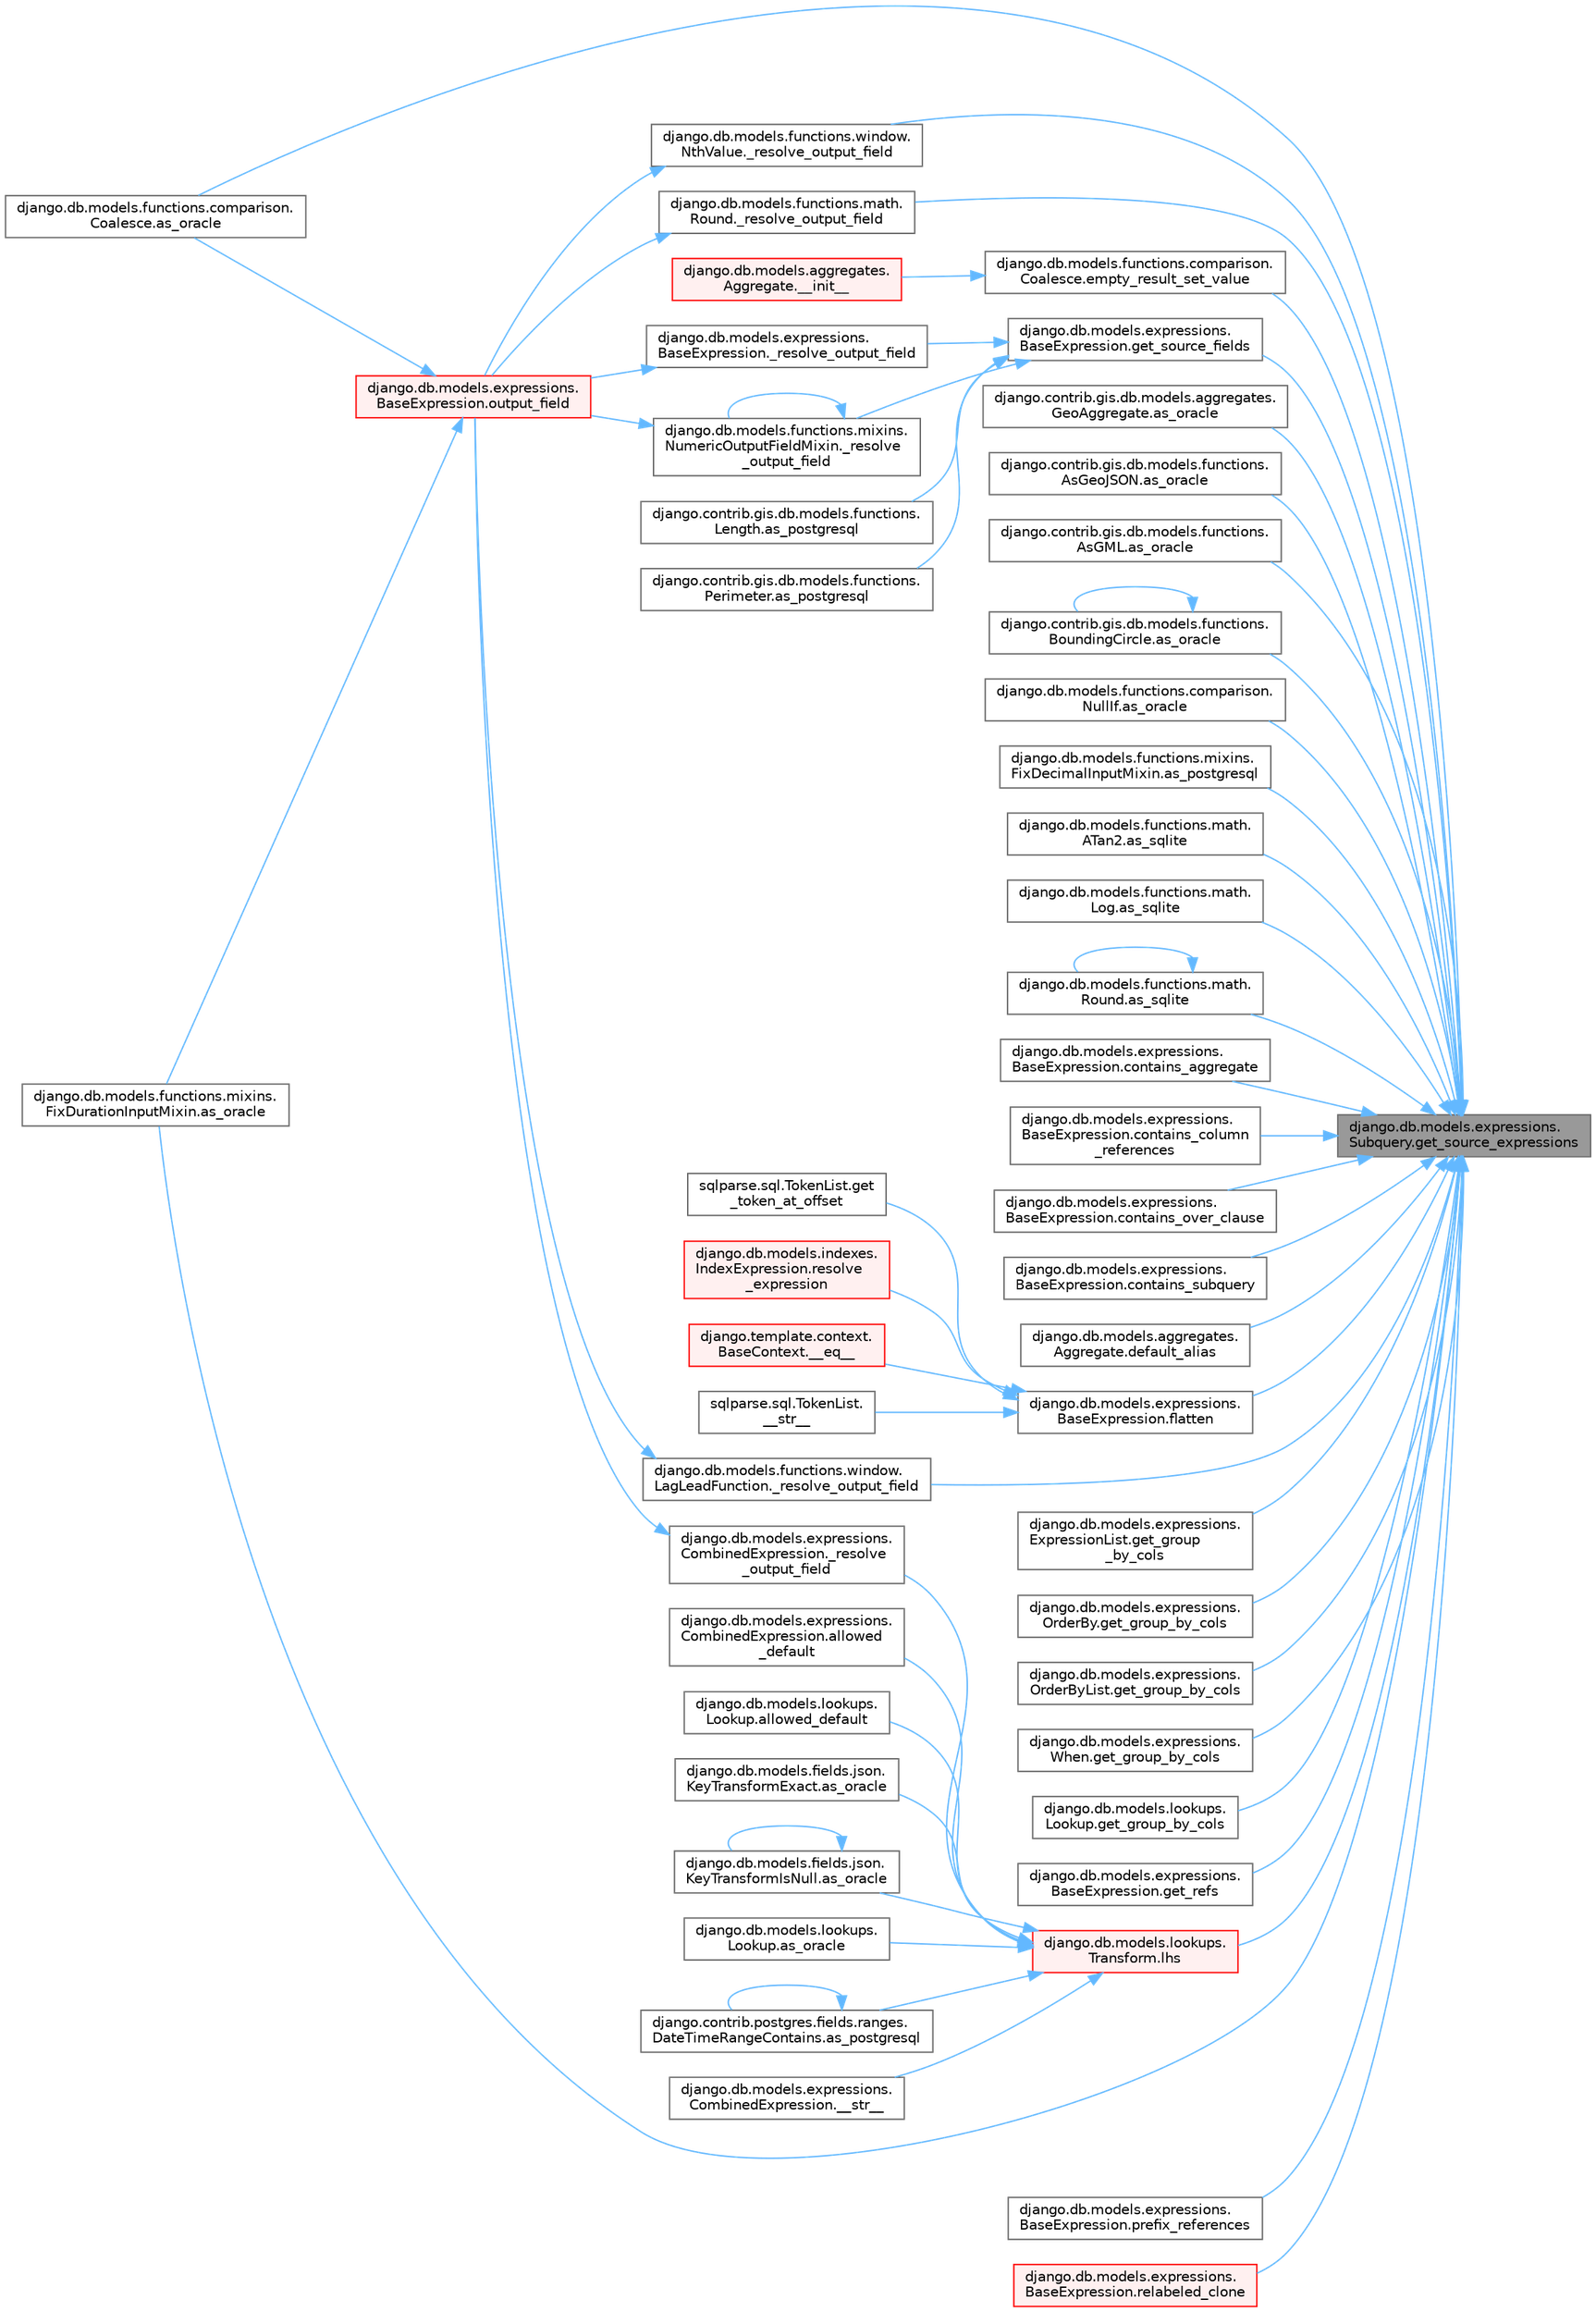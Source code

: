 digraph "django.db.models.expressions.Subquery.get_source_expressions"
{
 // LATEX_PDF_SIZE
  bgcolor="transparent";
  edge [fontname=Helvetica,fontsize=10,labelfontname=Helvetica,labelfontsize=10];
  node [fontname=Helvetica,fontsize=10,shape=box,height=0.2,width=0.4];
  rankdir="RL";
  Node1 [id="Node000001",label="django.db.models.expressions.\lSubquery.get_source_expressions",height=0.2,width=0.4,color="gray40", fillcolor="grey60", style="filled", fontcolor="black",tooltip=" "];
  Node1 -> Node2 [id="edge1_Node000001_Node000002",dir="back",color="steelblue1",style="solid",tooltip=" "];
  Node2 [id="Node000002",label="django.db.models.functions.math.\lRound._resolve_output_field",height=0.2,width=0.4,color="grey40", fillcolor="white", style="filled",URL="$classdjango_1_1db_1_1models_1_1functions_1_1math_1_1_round.html#aa7b9332c35bc83a0f7055177fb9304e3",tooltip=" "];
  Node2 -> Node3 [id="edge2_Node000002_Node000003",dir="back",color="steelblue1",style="solid",tooltip=" "];
  Node3 [id="Node000003",label="django.db.models.expressions.\lBaseExpression.output_field",height=0.2,width=0.4,color="red", fillcolor="#FFF0F0", style="filled",URL="$classdjango_1_1db_1_1models_1_1expressions_1_1_base_expression.html#a7f0982cb1de5cdeaa7f043c3ae611a6d",tooltip=" "];
  Node3 -> Node44 [id="edge3_Node000003_Node000044",dir="back",color="steelblue1",style="solid",tooltip=" "];
  Node44 [id="Node000044",label="django.db.models.functions.comparison.\lCoalesce.as_oracle",height=0.2,width=0.4,color="grey40", fillcolor="white", style="filled",URL="$classdjango_1_1db_1_1models_1_1functions_1_1comparison_1_1_coalesce.html#a1bbeea180ef3ef4d8ba5d51d33d6ef85",tooltip=" "];
  Node3 -> Node69 [id="edge4_Node000003_Node000069",dir="back",color="steelblue1",style="solid",tooltip=" "];
  Node69 [id="Node000069",label="django.db.models.functions.mixins.\lFixDurationInputMixin.as_oracle",height=0.2,width=0.4,color="grey40", fillcolor="white", style="filled",URL="$classdjango_1_1db_1_1models_1_1functions_1_1mixins_1_1_fix_duration_input_mixin.html#a2e5d6957724a89d03541cc897b6e6e53",tooltip=" "];
  Node1 -> Node1171 [id="edge5_Node000001_Node001171",dir="back",color="steelblue1",style="solid",tooltip=" "];
  Node1171 [id="Node001171",label="django.db.models.functions.window.\lLagLeadFunction._resolve_output_field",height=0.2,width=0.4,color="grey40", fillcolor="white", style="filled",URL="$classdjango_1_1db_1_1models_1_1functions_1_1window_1_1_lag_lead_function.html#ad9fef4f0de0bae4168483d83bf154eb5",tooltip=" "];
  Node1171 -> Node3 [id="edge6_Node001171_Node000003",dir="back",color="steelblue1",style="solid",tooltip=" "];
  Node1 -> Node1172 [id="edge7_Node000001_Node001172",dir="back",color="steelblue1",style="solid",tooltip=" "];
  Node1172 [id="Node001172",label="django.db.models.functions.window.\lNthValue._resolve_output_field",height=0.2,width=0.4,color="grey40", fillcolor="white", style="filled",URL="$classdjango_1_1db_1_1models_1_1functions_1_1window_1_1_nth_value.html#a01f5c13b954177f7f499ab3a354aa38a",tooltip=" "];
  Node1172 -> Node3 [id="edge8_Node001172_Node000003",dir="back",color="steelblue1",style="solid",tooltip=" "];
  Node1 -> Node345 [id="edge9_Node000001_Node000345",dir="back",color="steelblue1",style="solid",tooltip=" "];
  Node345 [id="Node000345",label="django.contrib.gis.db.models.aggregates.\lGeoAggregate.as_oracle",height=0.2,width=0.4,color="grey40", fillcolor="white", style="filled",URL="$classdjango_1_1contrib_1_1gis_1_1db_1_1models_1_1aggregates_1_1_geo_aggregate.html#a537ce307d50a80a372c22e07a9f25fa6",tooltip=" "];
  Node1 -> Node346 [id="edge10_Node000001_Node000346",dir="back",color="steelblue1",style="solid",tooltip=" "];
  Node346 [id="Node000346",label="django.contrib.gis.db.models.functions.\lAsGeoJSON.as_oracle",height=0.2,width=0.4,color="grey40", fillcolor="white", style="filled",URL="$classdjango_1_1contrib_1_1gis_1_1db_1_1models_1_1functions_1_1_as_geo_j_s_o_n.html#ae6e5acc7a92749f69dc7b18a973ffaae",tooltip=" "];
  Node1 -> Node347 [id="edge11_Node000001_Node000347",dir="back",color="steelblue1",style="solid",tooltip=" "];
  Node347 [id="Node000347",label="django.contrib.gis.db.models.functions.\lAsGML.as_oracle",height=0.2,width=0.4,color="grey40", fillcolor="white", style="filled",URL="$classdjango_1_1contrib_1_1gis_1_1db_1_1models_1_1functions_1_1_as_g_m_l.html#a0a70238d2ad8f058ef86dbfc6e8f3566",tooltip=" "];
  Node1 -> Node348 [id="edge12_Node000001_Node000348",dir="back",color="steelblue1",style="solid",tooltip=" "];
  Node348 [id="Node000348",label="django.contrib.gis.db.models.functions.\lBoundingCircle.as_oracle",height=0.2,width=0.4,color="grey40", fillcolor="white", style="filled",URL="$classdjango_1_1contrib_1_1gis_1_1db_1_1models_1_1functions_1_1_bounding_circle.html#a63203e27009441455a424b3a41593cd6",tooltip=" "];
  Node348 -> Node348 [id="edge13_Node000348_Node000348",dir="back",color="steelblue1",style="solid",tooltip=" "];
  Node1 -> Node44 [id="edge14_Node000001_Node000044",dir="back",color="steelblue1",style="solid",tooltip=" "];
  Node1 -> Node1173 [id="edge15_Node000001_Node001173",dir="back",color="steelblue1",style="solid",tooltip=" "];
  Node1173 [id="Node001173",label="django.db.models.functions.comparison.\lNullIf.as_oracle",height=0.2,width=0.4,color="grey40", fillcolor="white", style="filled",URL="$classdjango_1_1db_1_1models_1_1functions_1_1comparison_1_1_null_if.html#a61867c3acf8c0e19cbc06115618e395b",tooltip=" "];
  Node1 -> Node69 [id="edge16_Node000001_Node000069",dir="back",color="steelblue1",style="solid",tooltip=" "];
  Node1 -> Node352 [id="edge17_Node000001_Node000352",dir="back",color="steelblue1",style="solid",tooltip=" "];
  Node352 [id="Node000352",label="django.db.models.functions.mixins.\lFixDecimalInputMixin.as_postgresql",height=0.2,width=0.4,color="grey40", fillcolor="white", style="filled",URL="$classdjango_1_1db_1_1models_1_1functions_1_1mixins_1_1_fix_decimal_input_mixin.html#a064b38a679e55776f87518bc24a2f4a0",tooltip=" "];
  Node1 -> Node56 [id="edge18_Node000001_Node000056",dir="back",color="steelblue1",style="solid",tooltip=" "];
  Node56 [id="Node000056",label="django.db.models.functions.math.\lATan2.as_sqlite",height=0.2,width=0.4,color="grey40", fillcolor="white", style="filled",URL="$classdjango_1_1db_1_1models_1_1functions_1_1math_1_1_a_tan2.html#ac343d11000341dfc431de19f416ea4b6",tooltip=" "];
  Node1 -> Node57 [id="edge19_Node000001_Node000057",dir="back",color="steelblue1",style="solid",tooltip=" "];
  Node57 [id="Node000057",label="django.db.models.functions.math.\lLog.as_sqlite",height=0.2,width=0.4,color="grey40", fillcolor="white", style="filled",URL="$classdjango_1_1db_1_1models_1_1functions_1_1math_1_1_log.html#afcc146563033738d87dd1dc17d005111",tooltip=" "];
  Node1 -> Node1174 [id="edge20_Node000001_Node001174",dir="back",color="steelblue1",style="solid",tooltip=" "];
  Node1174 [id="Node001174",label="django.db.models.functions.math.\lRound.as_sqlite",height=0.2,width=0.4,color="grey40", fillcolor="white", style="filled",URL="$classdjango_1_1db_1_1models_1_1functions_1_1math_1_1_round.html#a287d7884d03a3cb2338f8327d36ab7f4",tooltip=" "];
  Node1174 -> Node1174 [id="edge21_Node001174_Node001174",dir="back",color="steelblue1",style="solid",tooltip=" "];
  Node1 -> Node1175 [id="edge22_Node000001_Node001175",dir="back",color="steelblue1",style="solid",tooltip=" "];
  Node1175 [id="Node001175",label="django.db.models.expressions.\lBaseExpression.contains_aggregate",height=0.2,width=0.4,color="grey40", fillcolor="white", style="filled",URL="$classdjango_1_1db_1_1models_1_1expressions_1_1_base_expression.html#af76d4a76e3f54db9a32b8d5ee2b87948",tooltip=" "];
  Node1 -> Node1176 [id="edge23_Node000001_Node001176",dir="back",color="steelblue1",style="solid",tooltip=" "];
  Node1176 [id="Node001176",label="django.db.models.expressions.\lBaseExpression.contains_column\l_references",height=0.2,width=0.4,color="grey40", fillcolor="white", style="filled",URL="$classdjango_1_1db_1_1models_1_1expressions_1_1_base_expression.html#af5c4b142fefb4788abf2261a2582dfe9",tooltip=" "];
  Node1 -> Node1177 [id="edge24_Node000001_Node001177",dir="back",color="steelblue1",style="solid",tooltip=" "];
  Node1177 [id="Node001177",label="django.db.models.expressions.\lBaseExpression.contains_over_clause",height=0.2,width=0.4,color="grey40", fillcolor="white", style="filled",URL="$classdjango_1_1db_1_1models_1_1expressions_1_1_base_expression.html#aabc4ca4ab54ff580926e71248c5612ab",tooltip=" "];
  Node1 -> Node1178 [id="edge25_Node000001_Node001178",dir="back",color="steelblue1",style="solid",tooltip=" "];
  Node1178 [id="Node001178",label="django.db.models.expressions.\lBaseExpression.contains_subquery",height=0.2,width=0.4,color="grey40", fillcolor="white", style="filled",URL="$classdjango_1_1db_1_1models_1_1expressions_1_1_base_expression.html#a218f7301f2126ca595a0e79df4f91b12",tooltip=" "];
  Node1 -> Node1179 [id="edge26_Node000001_Node001179",dir="back",color="steelblue1",style="solid",tooltip=" "];
  Node1179 [id="Node001179",label="django.db.models.aggregates.\lAggregate.default_alias",height=0.2,width=0.4,color="grey40", fillcolor="white", style="filled",URL="$classdjango_1_1db_1_1models_1_1aggregates_1_1_aggregate.html#a5d12250db1f3dfd711dad17ee7ea37d5",tooltip=" "];
  Node1 -> Node1180 [id="edge27_Node000001_Node001180",dir="back",color="steelblue1",style="solid",tooltip=" "];
  Node1180 [id="Node001180",label="django.db.models.functions.comparison.\lCoalesce.empty_result_set_value",height=0.2,width=0.4,color="grey40", fillcolor="white", style="filled",URL="$classdjango_1_1db_1_1models_1_1functions_1_1comparison_1_1_coalesce.html#a098df2aa87e871b6bc726d3839a7f259",tooltip=" "];
  Node1180 -> Node1181 [id="edge28_Node001180_Node001181",dir="back",color="steelblue1",style="solid",tooltip=" "];
  Node1181 [id="Node001181",label="django.db.models.aggregates.\lAggregate.__init__",height=0.2,width=0.4,color="red", fillcolor="#FFF0F0", style="filled",URL="$classdjango_1_1db_1_1models_1_1aggregates_1_1_aggregate.html#a946f9b8e47e99bb91408ac6c4059401f",tooltip=" "];
  Node1 -> Node1182 [id="edge29_Node000001_Node001182",dir="back",color="steelblue1",style="solid",tooltip=" "];
  Node1182 [id="Node001182",label="django.db.models.expressions.\lBaseExpression.flatten",height=0.2,width=0.4,color="grey40", fillcolor="white", style="filled",URL="$classdjango_1_1db_1_1models_1_1expressions_1_1_base_expression.html#a8493b4576a0e604f1dd483d0206430ac",tooltip=" "];
  Node1182 -> Node1183 [id="edge30_Node001182_Node001183",dir="back",color="steelblue1",style="solid",tooltip=" "];
  Node1183 [id="Node001183",label="django.template.context.\lBaseContext.__eq__",height=0.2,width=0.4,color="red", fillcolor="#FFF0F0", style="filled",URL="$classdjango_1_1template_1_1context_1_1_base_context.html#a5867d06e0333b61e05dace68d0a657c9",tooltip=" "];
  Node1182 -> Node1184 [id="edge31_Node001182_Node001184",dir="back",color="steelblue1",style="solid",tooltip=" "];
  Node1184 [id="Node001184",label="sqlparse.sql.TokenList.\l__str__",height=0.2,width=0.4,color="grey40", fillcolor="white", style="filled",URL="$classsqlparse_1_1sql_1_1_token_list.html#ae250ef1a7ec7501f79d94cf48c870fdd",tooltip=" "];
  Node1182 -> Node1185 [id="edge32_Node001182_Node001185",dir="back",color="steelblue1",style="solid",tooltip=" "];
  Node1185 [id="Node001185",label="sqlparse.sql.TokenList.get\l_token_at_offset",height=0.2,width=0.4,color="grey40", fillcolor="white", style="filled",URL="$classsqlparse_1_1sql_1_1_token_list.html#a51734d18175ea3c7aca59d2fa503b599",tooltip=" "];
  Node1182 -> Node1186 [id="edge33_Node001182_Node001186",dir="back",color="steelblue1",style="solid",tooltip=" "];
  Node1186 [id="Node001186",label="django.db.models.indexes.\lIndexExpression.resolve\l_expression",height=0.2,width=0.4,color="red", fillcolor="#FFF0F0", style="filled",URL="$classdjango_1_1db_1_1models_1_1indexes_1_1_index_expression.html#a55139a8ca1498b11693b49e67fcc09ba",tooltip=" "];
  Node1 -> Node1187 [id="edge34_Node000001_Node001187",dir="back",color="steelblue1",style="solid",tooltip=" "];
  Node1187 [id="Node001187",label="django.db.models.expressions.\lExpressionList.get_group\l_by_cols",height=0.2,width=0.4,color="grey40", fillcolor="white", style="filled",URL="$classdjango_1_1db_1_1models_1_1expressions_1_1_expression_list.html#ade08ba78d8d2afa4feaaf6046e0539f7",tooltip=" "];
  Node1 -> Node1188 [id="edge35_Node000001_Node001188",dir="back",color="steelblue1",style="solid",tooltip=" "];
  Node1188 [id="Node001188",label="django.db.models.expressions.\lOrderBy.get_group_by_cols",height=0.2,width=0.4,color="grey40", fillcolor="white", style="filled",URL="$classdjango_1_1db_1_1models_1_1expressions_1_1_order_by.html#a2b412d539ba39203045c6c188440794c",tooltip=" "];
  Node1 -> Node1189 [id="edge36_Node000001_Node001189",dir="back",color="steelblue1",style="solid",tooltip=" "];
  Node1189 [id="Node001189",label="django.db.models.expressions.\lOrderByList.get_group_by_cols",height=0.2,width=0.4,color="grey40", fillcolor="white", style="filled",URL="$classdjango_1_1db_1_1models_1_1expressions_1_1_order_by_list.html#acb31a12879537bd612f4741fbe7823e5",tooltip=" "];
  Node1 -> Node1190 [id="edge37_Node000001_Node001190",dir="back",color="steelblue1",style="solid",tooltip=" "];
  Node1190 [id="Node001190",label="django.db.models.expressions.\lWhen.get_group_by_cols",height=0.2,width=0.4,color="grey40", fillcolor="white", style="filled",URL="$classdjango_1_1db_1_1models_1_1expressions_1_1_when.html#afcd99eb8cfc1b719c10b3d561a74eb08",tooltip=" "];
  Node1 -> Node1191 [id="edge38_Node000001_Node001191",dir="back",color="steelblue1",style="solid",tooltip=" "];
  Node1191 [id="Node001191",label="django.db.models.lookups.\lLookup.get_group_by_cols",height=0.2,width=0.4,color="grey40", fillcolor="white", style="filled",URL="$classdjango_1_1db_1_1models_1_1lookups_1_1_lookup.html#a09ed22a2472d32e35116c81cdae27588",tooltip=" "];
  Node1 -> Node1192 [id="edge39_Node000001_Node001192",dir="back",color="steelblue1",style="solid",tooltip=" "];
  Node1192 [id="Node001192",label="django.db.models.expressions.\lBaseExpression.get_refs",height=0.2,width=0.4,color="grey40", fillcolor="white", style="filled",URL="$classdjango_1_1db_1_1models_1_1expressions_1_1_base_expression.html#aa2e17dbb760799635e642b44dde2ce20",tooltip=" "];
  Node1 -> Node1193 [id="edge40_Node000001_Node001193",dir="back",color="steelblue1",style="solid",tooltip=" "];
  Node1193 [id="Node001193",label="django.db.models.expressions.\lBaseExpression.get_source_fields",height=0.2,width=0.4,color="grey40", fillcolor="white", style="filled",URL="$classdjango_1_1db_1_1models_1_1expressions_1_1_base_expression.html#a12ff1384ded4ceeeb39de09b54a827aa",tooltip=" "];
  Node1193 -> Node1194 [id="edge41_Node001193_Node001194",dir="back",color="steelblue1",style="solid",tooltip=" "];
  Node1194 [id="Node001194",label="django.db.models.expressions.\lBaseExpression._resolve_output_field",height=0.2,width=0.4,color="grey40", fillcolor="white", style="filled",URL="$classdjango_1_1db_1_1models_1_1expressions_1_1_base_expression.html#a4d77b67d8a2c12f240cfa67a218742d9",tooltip=" "];
  Node1194 -> Node3 [id="edge42_Node001194_Node000003",dir="back",color="steelblue1",style="solid",tooltip=" "];
  Node1193 -> Node1195 [id="edge43_Node001193_Node001195",dir="back",color="steelblue1",style="solid",tooltip=" "];
  Node1195 [id="Node001195",label="django.db.models.functions.mixins.\lNumericOutputFieldMixin._resolve\l_output_field",height=0.2,width=0.4,color="grey40", fillcolor="white", style="filled",URL="$classdjango_1_1db_1_1models_1_1functions_1_1mixins_1_1_numeric_output_field_mixin.html#ada10dc529cfe036597471f6439dfb0c5",tooltip=" "];
  Node1195 -> Node1195 [id="edge44_Node001195_Node001195",dir="back",color="steelblue1",style="solid",tooltip=" "];
  Node1195 -> Node3 [id="edge45_Node001195_Node000003",dir="back",color="steelblue1",style="solid",tooltip=" "];
  Node1193 -> Node350 [id="edge46_Node001193_Node000350",dir="back",color="steelblue1",style="solid",tooltip=" "];
  Node350 [id="Node000350",label="django.contrib.gis.db.models.functions.\lLength.as_postgresql",height=0.2,width=0.4,color="grey40", fillcolor="white", style="filled",URL="$classdjango_1_1contrib_1_1gis_1_1db_1_1models_1_1functions_1_1_length.html#a32b7fc6b989a562d19b2ef3ea8a4d5aa",tooltip=" "];
  Node1193 -> Node1116 [id="edge47_Node001193_Node001116",dir="back",color="steelblue1",style="solid",tooltip=" "];
  Node1116 [id="Node001116",label="django.contrib.gis.db.models.functions.\lPerimeter.as_postgresql",height=0.2,width=0.4,color="grey40", fillcolor="white", style="filled",URL="$classdjango_1_1contrib_1_1gis_1_1db_1_1models_1_1functions_1_1_perimeter.html#a7e6534386f777f3698dd91bd93c39a9b",tooltip=" "];
  Node1 -> Node1196 [id="edge48_Node000001_Node001196",dir="back",color="steelblue1",style="solid",tooltip=" "];
  Node1196 [id="Node001196",label="django.db.models.lookups.\lTransform.lhs",height=0.2,width=0.4,color="red", fillcolor="#FFF0F0", style="filled",URL="$classdjango_1_1db_1_1models_1_1lookups_1_1_transform.html#ac0ce01e192abd1a739a4c77fcc8a1bf9",tooltip=" "];
  Node1196 -> Node1197 [id="edge49_Node001196_Node001197",dir="back",color="steelblue1",style="solid",tooltip=" "];
  Node1197 [id="Node001197",label="django.db.models.expressions.\lCombinedExpression.__str__",height=0.2,width=0.4,color="grey40", fillcolor="white", style="filled",URL="$classdjango_1_1db_1_1models_1_1expressions_1_1_combined_expression.html#a2b132c9b01a89e95438ba80ae83d6658",tooltip=" "];
  Node1196 -> Node1198 [id="edge50_Node001196_Node001198",dir="back",color="steelblue1",style="solid",tooltip=" "];
  Node1198 [id="Node001198",label="django.db.models.expressions.\lCombinedExpression._resolve\l_output_field",height=0.2,width=0.4,color="grey40", fillcolor="white", style="filled",URL="$classdjango_1_1db_1_1models_1_1expressions_1_1_combined_expression.html#ad5c6df54cfa479187073e305a8cbae20",tooltip=" "];
  Node1198 -> Node3 [id="edge51_Node001198_Node000003",dir="back",color="steelblue1",style="solid",tooltip=" "];
  Node1196 -> Node1199 [id="edge52_Node001196_Node001199",dir="back",color="steelblue1",style="solid",tooltip=" "];
  Node1199 [id="Node001199",label="django.db.models.expressions.\lCombinedExpression.allowed\l_default",height=0.2,width=0.4,color="grey40", fillcolor="white", style="filled",URL="$classdjango_1_1db_1_1models_1_1expressions_1_1_combined_expression.html#a0a98dcb658651abfebd304df9710a602",tooltip=" "];
  Node1196 -> Node1200 [id="edge53_Node001196_Node001200",dir="back",color="steelblue1",style="solid",tooltip=" "];
  Node1200 [id="Node001200",label="django.db.models.lookups.\lLookup.allowed_default",height=0.2,width=0.4,color="grey40", fillcolor="white", style="filled",URL="$classdjango_1_1db_1_1models_1_1lookups_1_1_lookup.html#a7987146e275167336e4fb427aca8815a",tooltip=" "];
  Node1196 -> Node1201 [id="edge54_Node001196_Node001201",dir="back",color="steelblue1",style="solid",tooltip=" "];
  Node1201 [id="Node001201",label="django.db.models.fields.json.\lKeyTransformExact.as_oracle",height=0.2,width=0.4,color="grey40", fillcolor="white", style="filled",URL="$classdjango_1_1db_1_1models_1_1fields_1_1json_1_1_key_transform_exact.html#aa4301428a92a3405546449c215167d63",tooltip=" "];
  Node1196 -> Node1202 [id="edge55_Node001196_Node001202",dir="back",color="steelblue1",style="solid",tooltip=" "];
  Node1202 [id="Node001202",label="django.db.models.fields.json.\lKeyTransformIsNull.as_oracle",height=0.2,width=0.4,color="grey40", fillcolor="white", style="filled",URL="$classdjango_1_1db_1_1models_1_1fields_1_1json_1_1_key_transform_is_null.html#a805048bd65267fb7348c3a3e980f119d",tooltip=" "];
  Node1202 -> Node1202 [id="edge56_Node001202_Node001202",dir="back",color="steelblue1",style="solid",tooltip=" "];
  Node1196 -> Node1203 [id="edge57_Node001196_Node001203",dir="back",color="steelblue1",style="solid",tooltip=" "];
  Node1203 [id="Node001203",label="django.db.models.lookups.\lLookup.as_oracle",height=0.2,width=0.4,color="grey40", fillcolor="white", style="filled",URL="$classdjango_1_1db_1_1models_1_1lookups_1_1_lookup.html#ab9ca67b13ca2f0176d65744a83e5d512",tooltip=" "];
  Node1196 -> Node1204 [id="edge58_Node001196_Node001204",dir="back",color="steelblue1",style="solid",tooltip=" "];
  Node1204 [id="Node001204",label="django.contrib.postgres.fields.ranges.\lDateTimeRangeContains.as_postgresql",height=0.2,width=0.4,color="grey40", fillcolor="white", style="filled",URL="$classdjango_1_1contrib_1_1postgres_1_1fields_1_1ranges_1_1_date_time_range_contains.html#a9d48ddc2937bf92cc33011e330561c1f",tooltip=" "];
  Node1204 -> Node1204 [id="edge59_Node001204_Node001204",dir="back",color="steelblue1",style="solid",tooltip=" "];
  Node1 -> Node1073 [id="edge60_Node000001_Node001073",dir="back",color="steelblue1",style="solid",tooltip=" "];
  Node1073 [id="Node001073",label="django.db.models.expressions.\lBaseExpression.prefix_references",height=0.2,width=0.4,color="grey40", fillcolor="white", style="filled",URL="$classdjango_1_1db_1_1models_1_1expressions_1_1_base_expression.html#a9bc121f5809267eae0de9031ef27c854",tooltip=" "];
  Node1 -> Node1074 [id="edge61_Node000001_Node001074",dir="back",color="steelblue1",style="solid",tooltip=" "];
  Node1074 [id="Node001074",label="django.db.models.expressions.\lBaseExpression.relabeled_clone",height=0.2,width=0.4,color="red", fillcolor="#FFF0F0", style="filled",URL="$classdjango_1_1db_1_1models_1_1expressions_1_1_base_expression.html#a9ab1678dec9695e3a5afc9cc18b4a9f7",tooltip=" "];
}
